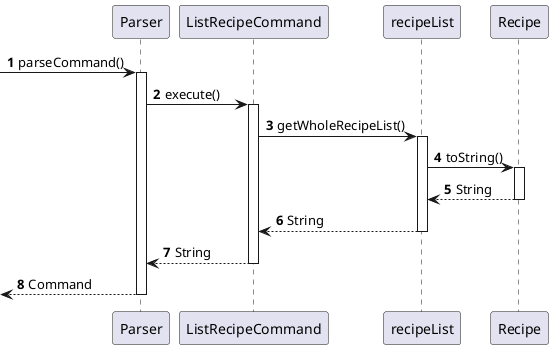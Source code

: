 @startuml
'https://plantuml.com/sequence-diagram

autonumber
 -> Parser: parseCommand()
activate Parser
Parser -> ListRecipeCommand: execute()
activate ListRecipeCommand
ListRecipeCommand -> recipeList: getWholeRecipeList()
activate recipeList
recipeList -> Recipe: toString()
activate Recipe

Recipe --> recipeList: String
deactivate Recipe
recipeList --> ListRecipeCommand: String
deactivate recipeList
ListRecipeCommand --> Parser: String
deactivate ListRecipeCommand
<-- Parser: Command
deactivate Parser

@enduml